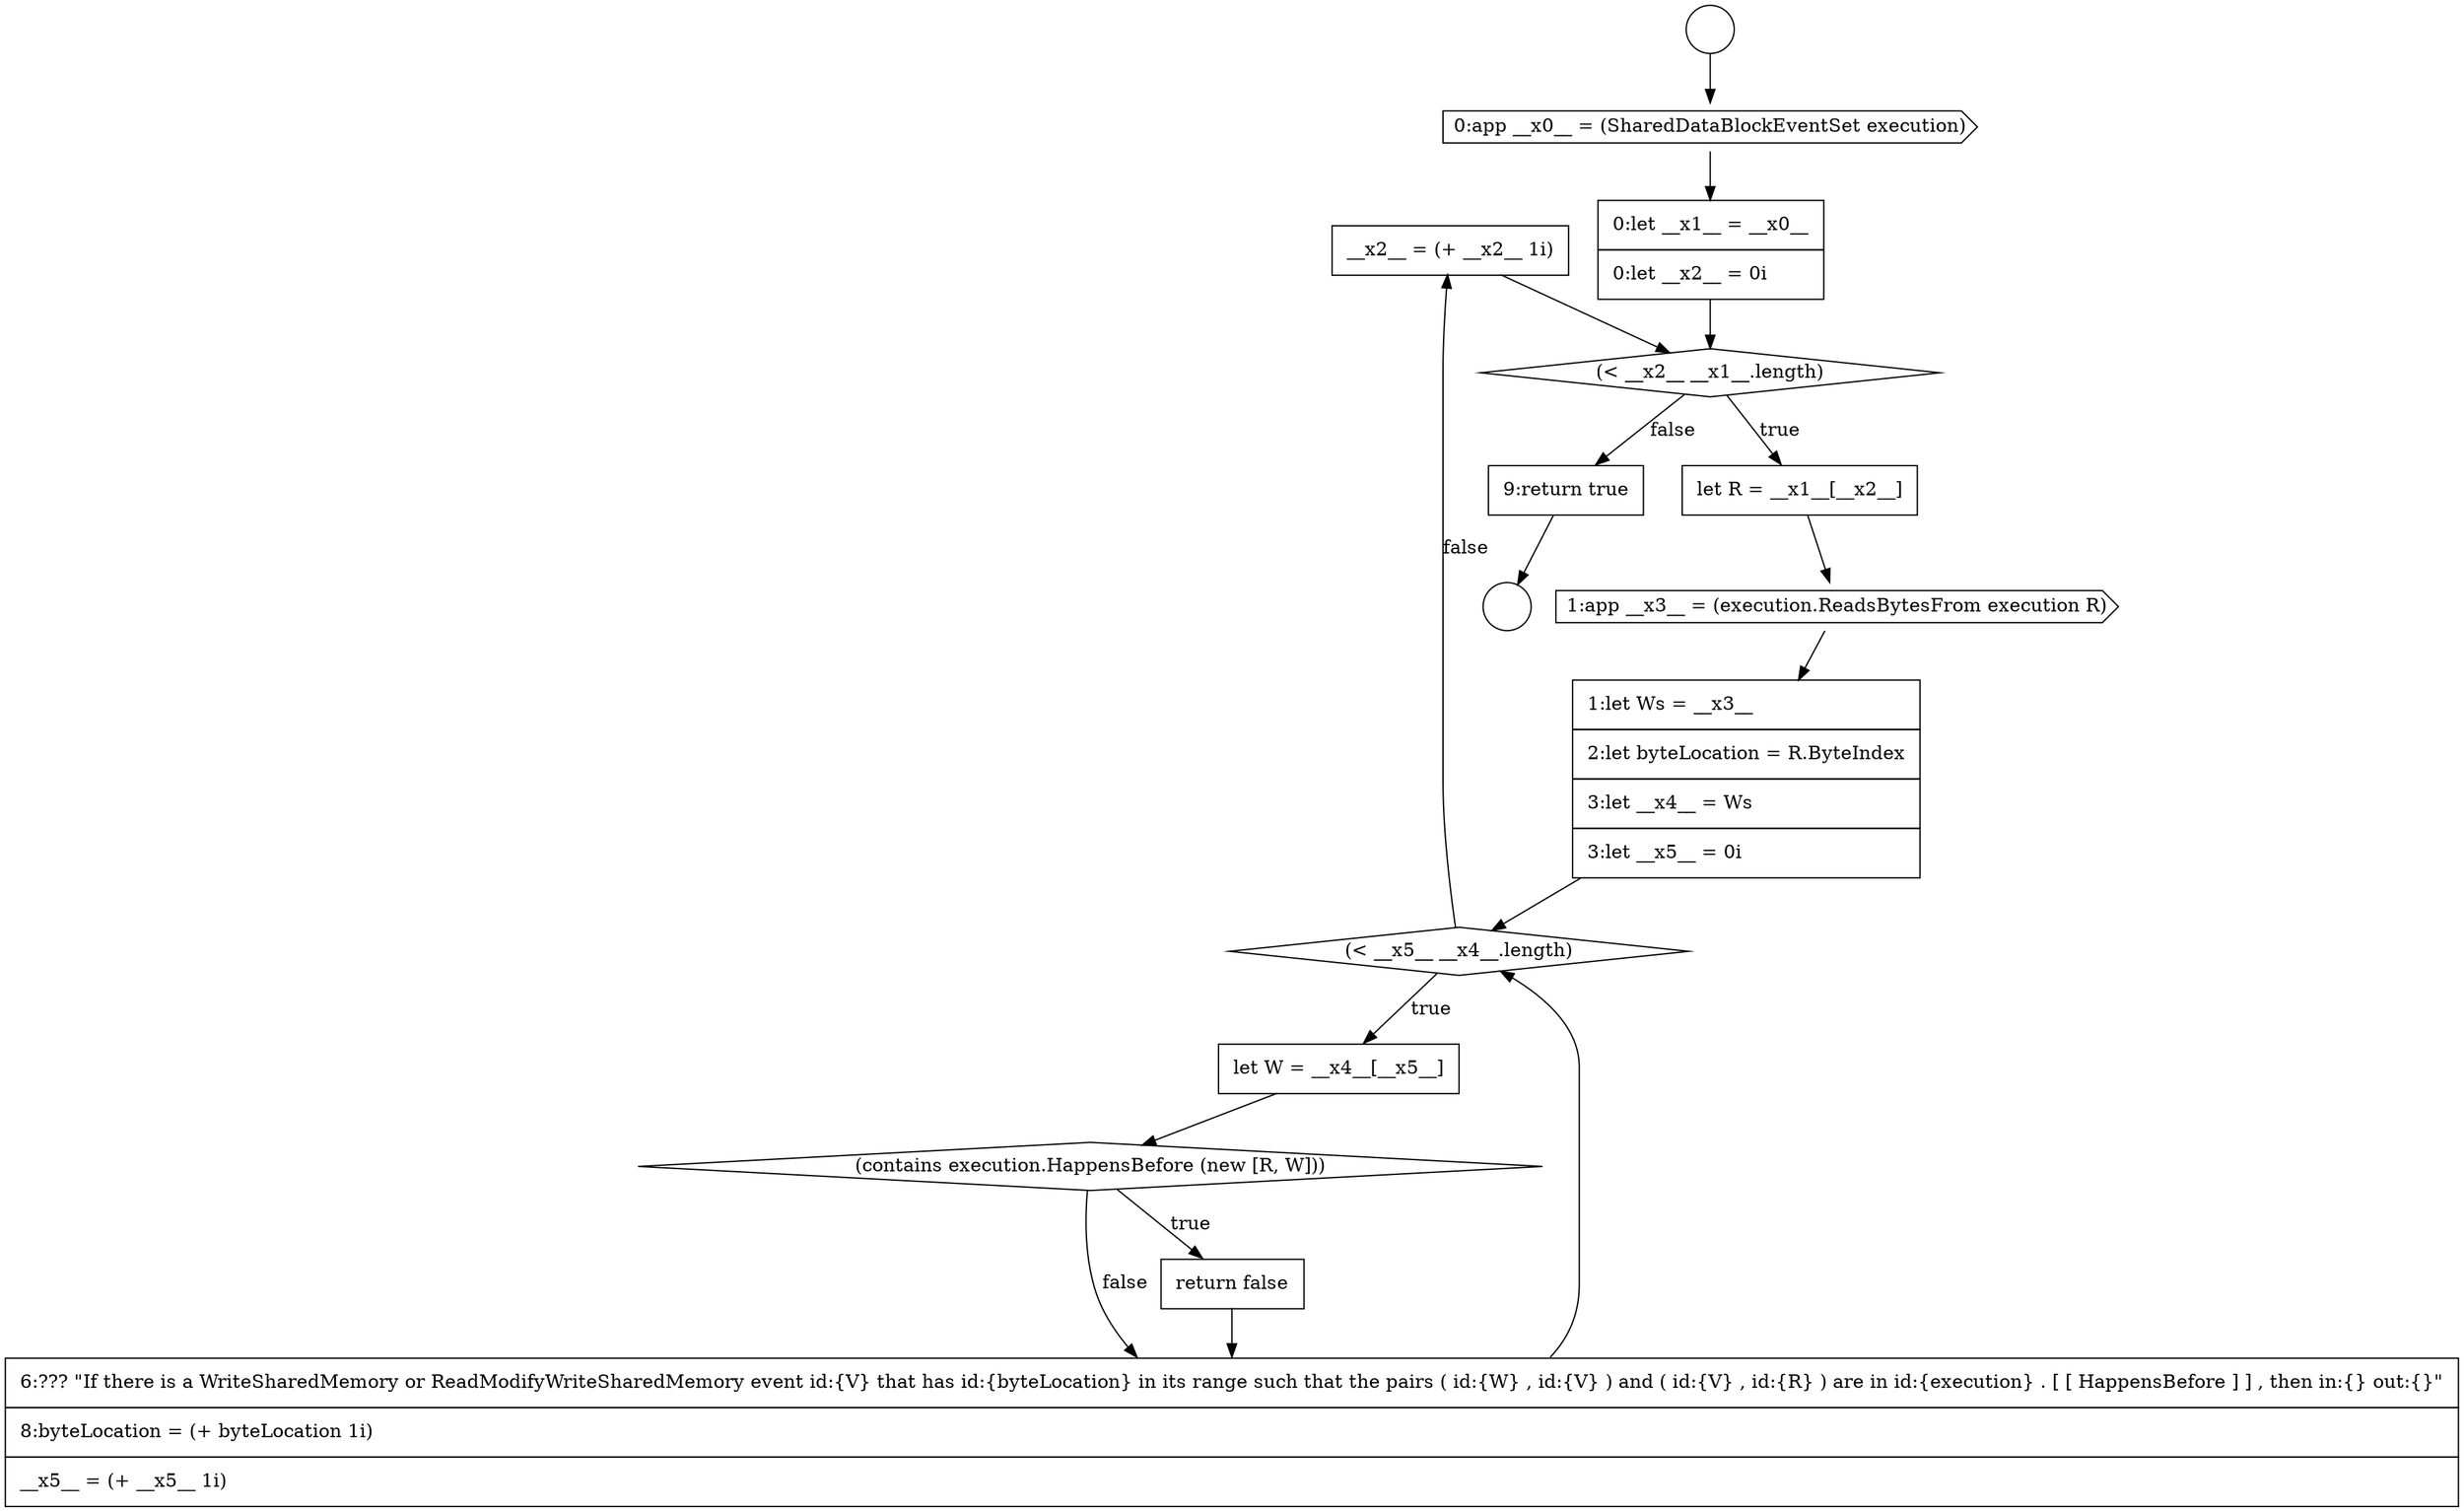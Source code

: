 digraph {
  node19184 [shape=none, margin=0, label=<<font color="black">
    <table border="0" cellborder="1" cellspacing="0" cellpadding="10">
      <tr><td align="left">__x2__ = (+ __x2__ 1i)</td></tr>
    </table>
  </font>> color="black" fillcolor="white" style=filled]
  node19172 [shape=circle label=" " color="black" fillcolor="white" style=filled]
  node19177 [shape=cds, label=<<font color="black">1:app __x3__ = (execution.ReadsBytesFrom execution R)</font>> color="black" fillcolor="white" style=filled]
  node19171 [shape=circle label=" " color="black" fillcolor="white" style=filled]
  node19181 [shape=diamond, label=<<font color="black">(contains execution.HappensBefore (new [R, W]))</font>> color="black" fillcolor="white" style=filled]
  node19178 [shape=none, margin=0, label=<<font color="black">
    <table border="0" cellborder="1" cellspacing="0" cellpadding="10">
      <tr><td align="left">1:let Ws = __x3__</td></tr>
      <tr><td align="left">2:let byteLocation = R.ByteIndex</td></tr>
      <tr><td align="left">3:let __x4__ = Ws</td></tr>
      <tr><td align="left">3:let __x5__ = 0i</td></tr>
    </table>
  </font>> color="black" fillcolor="white" style=filled]
  node19176 [shape=none, margin=0, label=<<font color="black">
    <table border="0" cellborder="1" cellspacing="0" cellpadding="10">
      <tr><td align="left">let R = __x1__[__x2__]</td></tr>
    </table>
  </font>> color="black" fillcolor="white" style=filled]
  node19185 [shape=none, margin=0, label=<<font color="black">
    <table border="0" cellborder="1" cellspacing="0" cellpadding="10">
      <tr><td align="left">9:return true</td></tr>
    </table>
  </font>> color="black" fillcolor="white" style=filled]
  node19179 [shape=diamond, label=<<font color="black">(&lt; __x5__ __x4__.length)</font>> color="black" fillcolor="white" style=filled]
  node19182 [shape=none, margin=0, label=<<font color="black">
    <table border="0" cellborder="1" cellspacing="0" cellpadding="10">
      <tr><td align="left">return false</td></tr>
    </table>
  </font>> color="black" fillcolor="white" style=filled]
  node19183 [shape=none, margin=0, label=<<font color="black">
    <table border="0" cellborder="1" cellspacing="0" cellpadding="10">
      <tr><td align="left">6:??? &quot;If there is a WriteSharedMemory or ReadModifyWriteSharedMemory event id:{V} that has id:{byteLocation} in its range such that the pairs ( id:{W} , id:{V} ) and ( id:{V} , id:{R} ) are in id:{execution} . [ [ HappensBefore ] ] , then in:{} out:{}&quot;</td></tr>
      <tr><td align="left">8:byteLocation = (+ byteLocation 1i)</td></tr>
      <tr><td align="left">__x5__ = (+ __x5__ 1i)</td></tr>
    </table>
  </font>> color="black" fillcolor="white" style=filled]
  node19174 [shape=none, margin=0, label=<<font color="black">
    <table border="0" cellborder="1" cellspacing="0" cellpadding="10">
      <tr><td align="left">0:let __x1__ = __x0__</td></tr>
      <tr><td align="left">0:let __x2__ = 0i</td></tr>
    </table>
  </font>> color="black" fillcolor="white" style=filled]
  node19180 [shape=none, margin=0, label=<<font color="black">
    <table border="0" cellborder="1" cellspacing="0" cellpadding="10">
      <tr><td align="left">let W = __x4__[__x5__]</td></tr>
    </table>
  </font>> color="black" fillcolor="white" style=filled]
  node19175 [shape=diamond, label=<<font color="black">(&lt; __x2__ __x1__.length)</font>> color="black" fillcolor="white" style=filled]
  node19173 [shape=cds, label=<<font color="black">0:app __x0__ = (SharedDataBlockEventSet execution)</font>> color="black" fillcolor="white" style=filled]
  node19174 -> node19175 [ color="black"]
  node19182 -> node19183 [ color="black"]
  node19176 -> node19177 [ color="black"]
  node19184 -> node19175 [ color="black"]
  node19185 -> node19172 [ color="black"]
  node19175 -> node19176 [label=<<font color="black">true</font>> color="black"]
  node19175 -> node19185 [label=<<font color="black">false</font>> color="black"]
  node19178 -> node19179 [ color="black"]
  node19179 -> node19180 [label=<<font color="black">true</font>> color="black"]
  node19179 -> node19184 [label=<<font color="black">false</font>> color="black"]
  node19181 -> node19182 [label=<<font color="black">true</font>> color="black"]
  node19181 -> node19183 [label=<<font color="black">false</font>> color="black"]
  node19173 -> node19174 [ color="black"]
  node19180 -> node19181 [ color="black"]
  node19183 -> node19179 [ color="black"]
  node19171 -> node19173 [ color="black"]
  node19177 -> node19178 [ color="black"]
}
